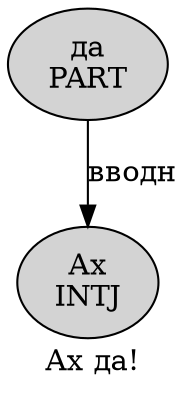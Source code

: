 digraph SENTENCE_1426 {
	graph [label="Ах да!"]
	node [style=filled]
		0 [label="Ах
INTJ" color="" fillcolor=lightgray penwidth=1 shape=ellipse]
		1 [label="да
PART" color="" fillcolor=lightgray penwidth=1 shape=ellipse]
			1 -> 0 [label="вводн"]
}